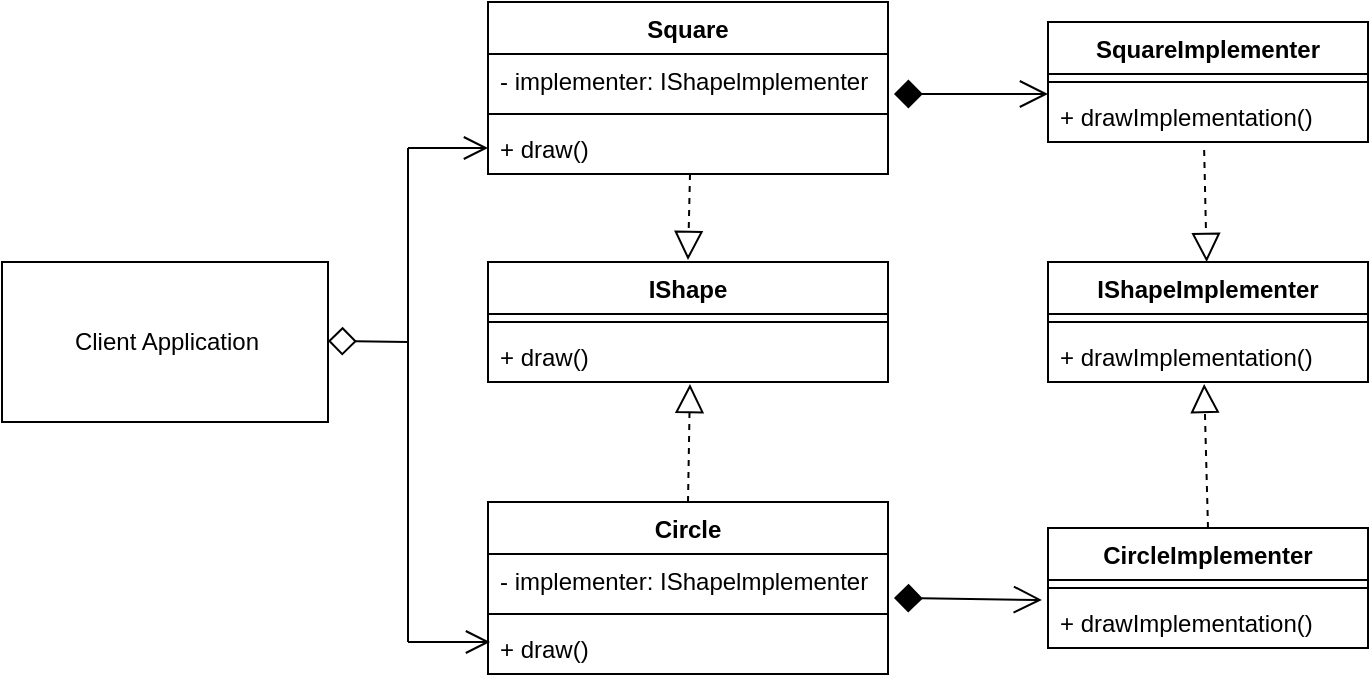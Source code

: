 <mxfile version="14.8.4" type="device"><diagram id="nfoU5zl-Lrdo-RMUOea-" name="Page-1"><mxGraphModel dx="868" dy="450" grid="1" gridSize="10" guides="1" tooltips="1" connect="1" arrows="1" fold="1" page="1" pageScale="1" pageWidth="827" pageHeight="1169" math="0" shadow="0"><root><mxCell id="0"/><mxCell id="1" parent="0"/><mxCell id="52Nn8JB1zDlZzFZ0hI1m-19" value="Client Application" style="html=1;" vertex="1" parent="1"><mxGeometry x="37" y="720" width="163" height="80" as="geometry"/></mxCell><mxCell id="52Nn8JB1zDlZzFZ0hI1m-20" value="Square" style="swimlane;fontStyle=1;align=center;verticalAlign=top;childLayout=stackLayout;horizontal=1;startSize=26;horizontalStack=0;resizeParent=1;resizeParentMax=0;resizeLast=0;collapsible=1;marginBottom=0;" vertex="1" parent="1"><mxGeometry x="280" y="590" width="200" height="86" as="geometry"/></mxCell><mxCell id="52Nn8JB1zDlZzFZ0hI1m-21" value="- implementer: IShapelmplementer" style="text;strokeColor=none;fillColor=none;align=left;verticalAlign=top;spacingLeft=4;spacingRight=4;overflow=hidden;rotatable=0;points=[[0,0.5],[1,0.5]];portConstraint=eastwest;" vertex="1" parent="52Nn8JB1zDlZzFZ0hI1m-20"><mxGeometry y="26" width="200" height="26" as="geometry"/></mxCell><mxCell id="52Nn8JB1zDlZzFZ0hI1m-22" value="" style="line;strokeWidth=1;fillColor=none;align=left;verticalAlign=middle;spacingTop=-1;spacingLeft=3;spacingRight=3;rotatable=0;labelPosition=right;points=[];portConstraint=eastwest;" vertex="1" parent="52Nn8JB1zDlZzFZ0hI1m-20"><mxGeometry y="52" width="200" height="8" as="geometry"/></mxCell><mxCell id="52Nn8JB1zDlZzFZ0hI1m-23" value="+ draw()" style="text;strokeColor=none;fillColor=none;align=left;verticalAlign=top;spacingLeft=4;spacingRight=4;overflow=hidden;rotatable=0;points=[[0,0.5],[1,0.5]];portConstraint=eastwest;" vertex="1" parent="52Nn8JB1zDlZzFZ0hI1m-20"><mxGeometry y="60" width="200" height="26" as="geometry"/></mxCell><mxCell id="52Nn8JB1zDlZzFZ0hI1m-24" value="IShape" style="swimlane;fontStyle=1;align=center;verticalAlign=top;childLayout=stackLayout;horizontal=1;startSize=26;horizontalStack=0;resizeParent=1;resizeParentMax=0;resizeLast=0;collapsible=1;marginBottom=0;" vertex="1" parent="1"><mxGeometry x="280" y="720" width="200" height="60" as="geometry"/></mxCell><mxCell id="52Nn8JB1zDlZzFZ0hI1m-26" value="" style="line;strokeWidth=1;fillColor=none;align=left;verticalAlign=middle;spacingTop=-1;spacingLeft=3;spacingRight=3;rotatable=0;labelPosition=right;points=[];portConstraint=eastwest;" vertex="1" parent="52Nn8JB1zDlZzFZ0hI1m-24"><mxGeometry y="26" width="200" height="8" as="geometry"/></mxCell><mxCell id="52Nn8JB1zDlZzFZ0hI1m-27" value="+ draw()" style="text;strokeColor=none;fillColor=none;align=left;verticalAlign=top;spacingLeft=4;spacingRight=4;overflow=hidden;rotatable=0;points=[[0,0.5],[1,0.5]];portConstraint=eastwest;" vertex="1" parent="52Nn8JB1zDlZzFZ0hI1m-24"><mxGeometry y="34" width="200" height="26" as="geometry"/></mxCell><mxCell id="52Nn8JB1zDlZzFZ0hI1m-28" value="Circle" style="swimlane;fontStyle=1;align=center;verticalAlign=top;childLayout=stackLayout;horizontal=1;startSize=26;horizontalStack=0;resizeParent=1;resizeParentMax=0;resizeLast=0;collapsible=1;marginBottom=0;" vertex="1" parent="1"><mxGeometry x="280" y="840" width="200" height="86" as="geometry"/></mxCell><mxCell id="52Nn8JB1zDlZzFZ0hI1m-29" value="- implementer: IShapelmplementer" style="text;strokeColor=none;fillColor=none;align=left;verticalAlign=top;spacingLeft=4;spacingRight=4;overflow=hidden;rotatable=0;points=[[0,0.5],[1,0.5]];portConstraint=eastwest;" vertex="1" parent="52Nn8JB1zDlZzFZ0hI1m-28"><mxGeometry y="26" width="200" height="26" as="geometry"/></mxCell><mxCell id="52Nn8JB1zDlZzFZ0hI1m-30" value="" style="line;strokeWidth=1;fillColor=none;align=left;verticalAlign=middle;spacingTop=-1;spacingLeft=3;spacingRight=3;rotatable=0;labelPosition=right;points=[];portConstraint=eastwest;" vertex="1" parent="52Nn8JB1zDlZzFZ0hI1m-28"><mxGeometry y="52" width="200" height="8" as="geometry"/></mxCell><mxCell id="52Nn8JB1zDlZzFZ0hI1m-31" value="+ draw()" style="text;strokeColor=none;fillColor=none;align=left;verticalAlign=top;spacingLeft=4;spacingRight=4;overflow=hidden;rotatable=0;points=[[0,0.5],[1,0.5]];portConstraint=eastwest;" vertex="1" parent="52Nn8JB1zDlZzFZ0hI1m-28"><mxGeometry y="60" width="200" height="26" as="geometry"/></mxCell><mxCell id="52Nn8JB1zDlZzFZ0hI1m-32" value="SquareImplementer" style="swimlane;fontStyle=1;align=center;verticalAlign=top;childLayout=stackLayout;horizontal=1;startSize=26;horizontalStack=0;resizeParent=1;resizeParentMax=0;resizeLast=0;collapsible=1;marginBottom=0;" vertex="1" parent="1"><mxGeometry x="560" y="600" width="160" height="60" as="geometry"/></mxCell><mxCell id="52Nn8JB1zDlZzFZ0hI1m-34" value="" style="line;strokeWidth=1;fillColor=none;align=left;verticalAlign=middle;spacingTop=-1;spacingLeft=3;spacingRight=3;rotatable=0;labelPosition=right;points=[];portConstraint=eastwest;" vertex="1" parent="52Nn8JB1zDlZzFZ0hI1m-32"><mxGeometry y="26" width="160" height="8" as="geometry"/></mxCell><mxCell id="52Nn8JB1zDlZzFZ0hI1m-35" value="+ drawImplementation()" style="text;strokeColor=none;fillColor=none;align=left;verticalAlign=top;spacingLeft=4;spacingRight=4;overflow=hidden;rotatable=0;points=[[0,0.5],[1,0.5]];portConstraint=eastwest;" vertex="1" parent="52Nn8JB1zDlZzFZ0hI1m-32"><mxGeometry y="34" width="160" height="26" as="geometry"/></mxCell><mxCell id="52Nn8JB1zDlZzFZ0hI1m-36" value="IShapeImplementer" style="swimlane;fontStyle=1;align=center;verticalAlign=top;childLayout=stackLayout;horizontal=1;startSize=26;horizontalStack=0;resizeParent=1;resizeParentMax=0;resizeLast=0;collapsible=1;marginBottom=0;" vertex="1" parent="1"><mxGeometry x="560" y="720" width="160" height="60" as="geometry"/></mxCell><mxCell id="52Nn8JB1zDlZzFZ0hI1m-37" value="" style="line;strokeWidth=1;fillColor=none;align=left;verticalAlign=middle;spacingTop=-1;spacingLeft=3;spacingRight=3;rotatable=0;labelPosition=right;points=[];portConstraint=eastwest;" vertex="1" parent="52Nn8JB1zDlZzFZ0hI1m-36"><mxGeometry y="26" width="160" height="8" as="geometry"/></mxCell><mxCell id="52Nn8JB1zDlZzFZ0hI1m-38" value="+ drawImplementation()" style="text;strokeColor=none;fillColor=none;align=left;verticalAlign=top;spacingLeft=4;spacingRight=4;overflow=hidden;rotatable=0;points=[[0,0.5],[1,0.5]];portConstraint=eastwest;" vertex="1" parent="52Nn8JB1zDlZzFZ0hI1m-36"><mxGeometry y="34" width="160" height="26" as="geometry"/></mxCell><mxCell id="52Nn8JB1zDlZzFZ0hI1m-39" value="CircleImplementer" style="swimlane;fontStyle=1;align=center;verticalAlign=top;childLayout=stackLayout;horizontal=1;startSize=26;horizontalStack=0;resizeParent=1;resizeParentMax=0;resizeLast=0;collapsible=1;marginBottom=0;" vertex="1" parent="1"><mxGeometry x="560" y="853" width="160" height="60" as="geometry"/></mxCell><mxCell id="52Nn8JB1zDlZzFZ0hI1m-40" value="" style="line;strokeWidth=1;fillColor=none;align=left;verticalAlign=middle;spacingTop=-1;spacingLeft=3;spacingRight=3;rotatable=0;labelPosition=right;points=[];portConstraint=eastwest;" vertex="1" parent="52Nn8JB1zDlZzFZ0hI1m-39"><mxGeometry y="26" width="160" height="8" as="geometry"/></mxCell><mxCell id="52Nn8JB1zDlZzFZ0hI1m-41" value="+ drawImplementation()" style="text;strokeColor=none;fillColor=none;align=left;verticalAlign=top;spacingLeft=4;spacingRight=4;overflow=hidden;rotatable=0;points=[[0,0.5],[1,0.5]];portConstraint=eastwest;" vertex="1" parent="52Nn8JB1zDlZzFZ0hI1m-39"><mxGeometry y="34" width="160" height="26" as="geometry"/></mxCell><mxCell id="52Nn8JB1zDlZzFZ0hI1m-43" value="" style="html=1;verticalAlign=bottom;startArrow=diamond;startFill=0;endArrow=none;startSize=12;endFill=0;" edge="1" parent="1"><mxGeometry width="60" relative="1" as="geometry"><mxPoint x="200" y="759.5" as="sourcePoint"/><mxPoint x="240" y="760" as="targetPoint"/></mxGeometry></mxCell><mxCell id="52Nn8JB1zDlZzFZ0hI1m-45" value="" style="html=1;verticalAlign=bottom;startArrow=none;startFill=0;endArrow=open;startSize=6;endSize=10;entryX=0;entryY=0.5;entryDx=0;entryDy=0;" edge="1" parent="1" target="52Nn8JB1zDlZzFZ0hI1m-23"><mxGeometry width="80" relative="1" as="geometry"><mxPoint x="240" y="663" as="sourcePoint"/><mxPoint x="280" y="656" as="targetPoint"/></mxGeometry></mxCell><mxCell id="52Nn8JB1zDlZzFZ0hI1m-46" value="" style="html=1;verticalAlign=bottom;startArrow=none;startFill=0;endArrow=open;startSize=6;endSize=10;entryX=0.005;entryY=0.269;entryDx=0;entryDy=0;entryPerimeter=0;" edge="1" parent="1"><mxGeometry width="80" relative="1" as="geometry"><mxPoint x="240" y="910" as="sourcePoint"/><mxPoint x="281" y="909.994" as="targetPoint"/></mxGeometry></mxCell><mxCell id="52Nn8JB1zDlZzFZ0hI1m-47" value="" style="line;strokeWidth=1;html=1;direction=south;" vertex="1" parent="1"><mxGeometry x="235" y="663" width="10" height="247" as="geometry"/></mxCell><mxCell id="52Nn8JB1zDlZzFZ0hI1m-48" value="" style="html=1;verticalAlign=bottom;startArrow=none;startFill=0;endArrow=block;startSize=12;exitX=0.465;exitY=1;exitDx=0;exitDy=0;exitPerimeter=0;dashed=1;endFill=0;endSize=12;" edge="1" parent="1"><mxGeometry width="60" relative="1" as="geometry"><mxPoint x="381" y="676" as="sourcePoint"/><mxPoint x="380" y="719" as="targetPoint"/></mxGeometry></mxCell><mxCell id="52Nn8JB1zDlZzFZ0hI1m-49" value="" style="html=1;verticalAlign=bottom;startArrow=none;startFill=0;endArrow=block;startSize=12;exitX=0.5;exitY=0;exitDx=0;exitDy=0;dashed=1;endFill=0;endSize=12;entryX=0.505;entryY=1.038;entryDx=0;entryDy=0;entryPerimeter=0;" edge="1" parent="1" source="52Nn8JB1zDlZzFZ0hI1m-28" target="52Nn8JB1zDlZzFZ0hI1m-27"><mxGeometry width="60" relative="1" as="geometry"><mxPoint x="383" y="686" as="sourcePoint"/><mxPoint x="382" y="790" as="targetPoint"/></mxGeometry></mxCell><mxCell id="52Nn8JB1zDlZzFZ0hI1m-50" value="" style="html=1;verticalAlign=bottom;startArrow=none;startFill=0;endArrow=block;startSize=12;exitX=0.488;exitY=1.154;exitDx=0;exitDy=0;exitPerimeter=0;dashed=1;endFill=0;endSize=12;" edge="1" parent="1" source="52Nn8JB1zDlZzFZ0hI1m-35" target="52Nn8JB1zDlZzFZ0hI1m-36"><mxGeometry width="60" relative="1" as="geometry"><mxPoint x="393" y="696" as="sourcePoint"/><mxPoint x="392" y="739" as="targetPoint"/></mxGeometry></mxCell><mxCell id="52Nn8JB1zDlZzFZ0hI1m-51" value="" style="html=1;verticalAlign=bottom;startArrow=none;startFill=0;endArrow=block;startSize=12;exitX=0.5;exitY=0;exitDx=0;exitDy=0;dashed=1;endFill=0;endSize=12;entryX=0.488;entryY=1.038;entryDx=0;entryDy=0;entryPerimeter=0;" edge="1" parent="1" source="52Nn8JB1zDlZzFZ0hI1m-39" target="52Nn8JB1zDlZzFZ0hI1m-38"><mxGeometry width="60" relative="1" as="geometry"><mxPoint x="403" y="706" as="sourcePoint"/><mxPoint x="402" y="749" as="targetPoint"/></mxGeometry></mxCell><mxCell id="52Nn8JB1zDlZzFZ0hI1m-52" value="" style="html=1;verticalAlign=bottom;startArrow=diamond;startFill=1;endArrow=open;startSize=12;exitX=1.015;exitY=0.769;exitDx=0;exitDy=0;exitPerimeter=0;endFill=0;endSize=12;" edge="1" parent="1" source="52Nn8JB1zDlZzFZ0hI1m-21"><mxGeometry width="60" relative="1" as="geometry"><mxPoint x="413" y="716" as="sourcePoint"/><mxPoint x="560" y="636" as="targetPoint"/></mxGeometry></mxCell><mxCell id="52Nn8JB1zDlZzFZ0hI1m-53" value="" style="html=1;verticalAlign=bottom;startArrow=diamond;startFill=1;endArrow=open;startSize=12;exitX=1.015;exitY=0.846;exitDx=0;exitDy=0;exitPerimeter=0;endFill=0;endSize=12;entryX=-0.019;entryY=0.077;entryDx=0;entryDy=0;entryPerimeter=0;" edge="1" parent="1" source="52Nn8JB1zDlZzFZ0hI1m-29" target="52Nn8JB1zDlZzFZ0hI1m-41"><mxGeometry width="60" relative="1" as="geometry"><mxPoint x="423" y="726" as="sourcePoint"/><mxPoint x="422" y="769" as="targetPoint"/></mxGeometry></mxCell></root></mxGraphModel></diagram></mxfile>